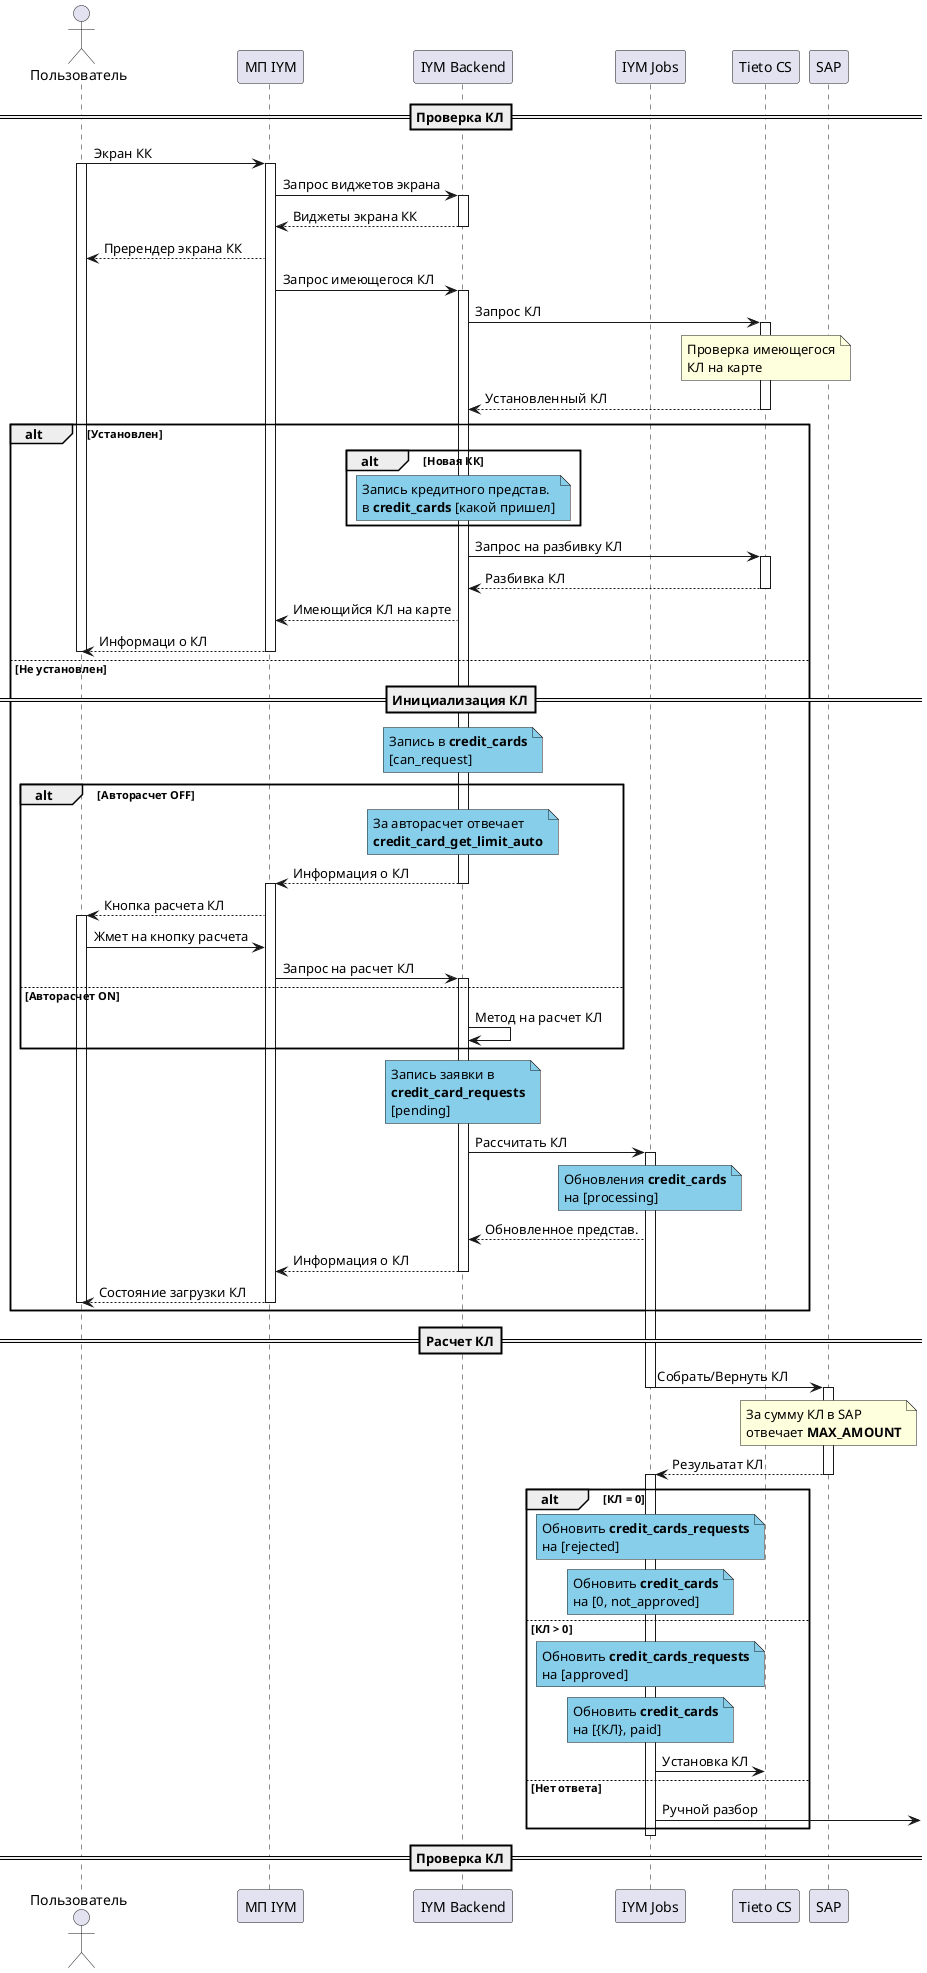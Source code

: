 @startuml
actor       "Пользователь" as User
participant "МП IYM"       as App
participant "IYM Backend"  as BE
participant "IYM Jobs"     as Jobs
participant "Tieto CS"     as TCS
participant "SAP"          as SAP

==Проверка КЛ==
User -> App : Экран КК
activate User
activate App
App -> BE : Запрос виджетов экрана
activate BE
App <-- BE : Виджеты экрана КК
deactivate BE
User <-- App : Пререндер экрана КК
App -> BE : Запрос имеющегося КЛ
activate BE
BE -> TCS : Запрос КЛ
activate TCS
note over TCS
Проверка имеющегося
КЛ на карте
end note
BE <-- TCS : Установленный КЛ
deactivate TCS
alt Установлен
    alt Новая КК
        note over BE #SkyBlue
        Запись кредитного представ.
        в **credit_cards** [какой пришел]
        end note
    end
    BE -> TCS : Запрос на разбивку КЛ
    activate TCS
    BE <-- TCS : Разбивка КЛ
    deactivate TCS
    App <-- BE : Имеющийся КЛ на карте
    User <-- App : Информаци о КЛ
    deactivate User
    deactivate App
else Не установлен
==Инициализация КЛ==
note over BE #SkyBlue
Запись в **credit_cards**
[can_request]
end note
alt Авторасчет OFF
    note over BE #SkyBlue
    За авторасчет отвечает
    **credit_card_get_limit_auto**
    end note
    App <-- BE : Информация о КЛ
    deactivate BE
    activate App 
    User <-- App : Кнопка расчета КЛ
    activate User
    User -> App : Жмет на кнопку расчета
    App -> BE : Запрос на расчет КЛ
    activate BE
else Авторасчет ON
    BE -> BE : Метод на расчет КЛ
end
note over BE #SkyBlue
Запись заявки в
**credit_card_requests**
[pending]
end note
BE -> Jobs : Рассчитать КЛ
activate Jobs
note over Jobs #SkyBlue
Обновления **credit_cards**
на [processing]
end note
BE <-- Jobs : Обновленное представ.
App <-- BE : Информация о КЛ
deactivate BE
User <-- App : Состояние загрузки КЛ
deactivate App
deactivate User
end
==Расчет КЛ==
activate Jobs
Jobs -> SAP : Собрать/Вернуть КЛ
deactivate Jobs
activate SAP
note over SAP
За сумму КЛ в SAP
отвечает **MAX_AMOUNT**
end note
Jobs <-- SAP : Резульатат КЛ
deactivate SAP
activate Jobs
alt КЛ = 0
    note over Jobs #SkyBlue
    Обновить **credit_cards_requests**
    на [rejected]
    end note
    note over Jobs #SkyBlue
    Обновить **credit_cards**
    на [0, not_approved]
    end note
else КЛ > 0
    note over Jobs #SkyBlue
    Обновить **credit_cards_requests**
    на [approved]
    end note
    note over Jobs #SkyBlue
    Обновить **credit_cards**
    на [{КЛ}, paid]
    end note
    Jobs -> TCS : Установка КЛ
else Нет ответа
    Jobs -> : Ручной разбор
end
deactivate Jobs
==Проверка КЛ==

@enduml
